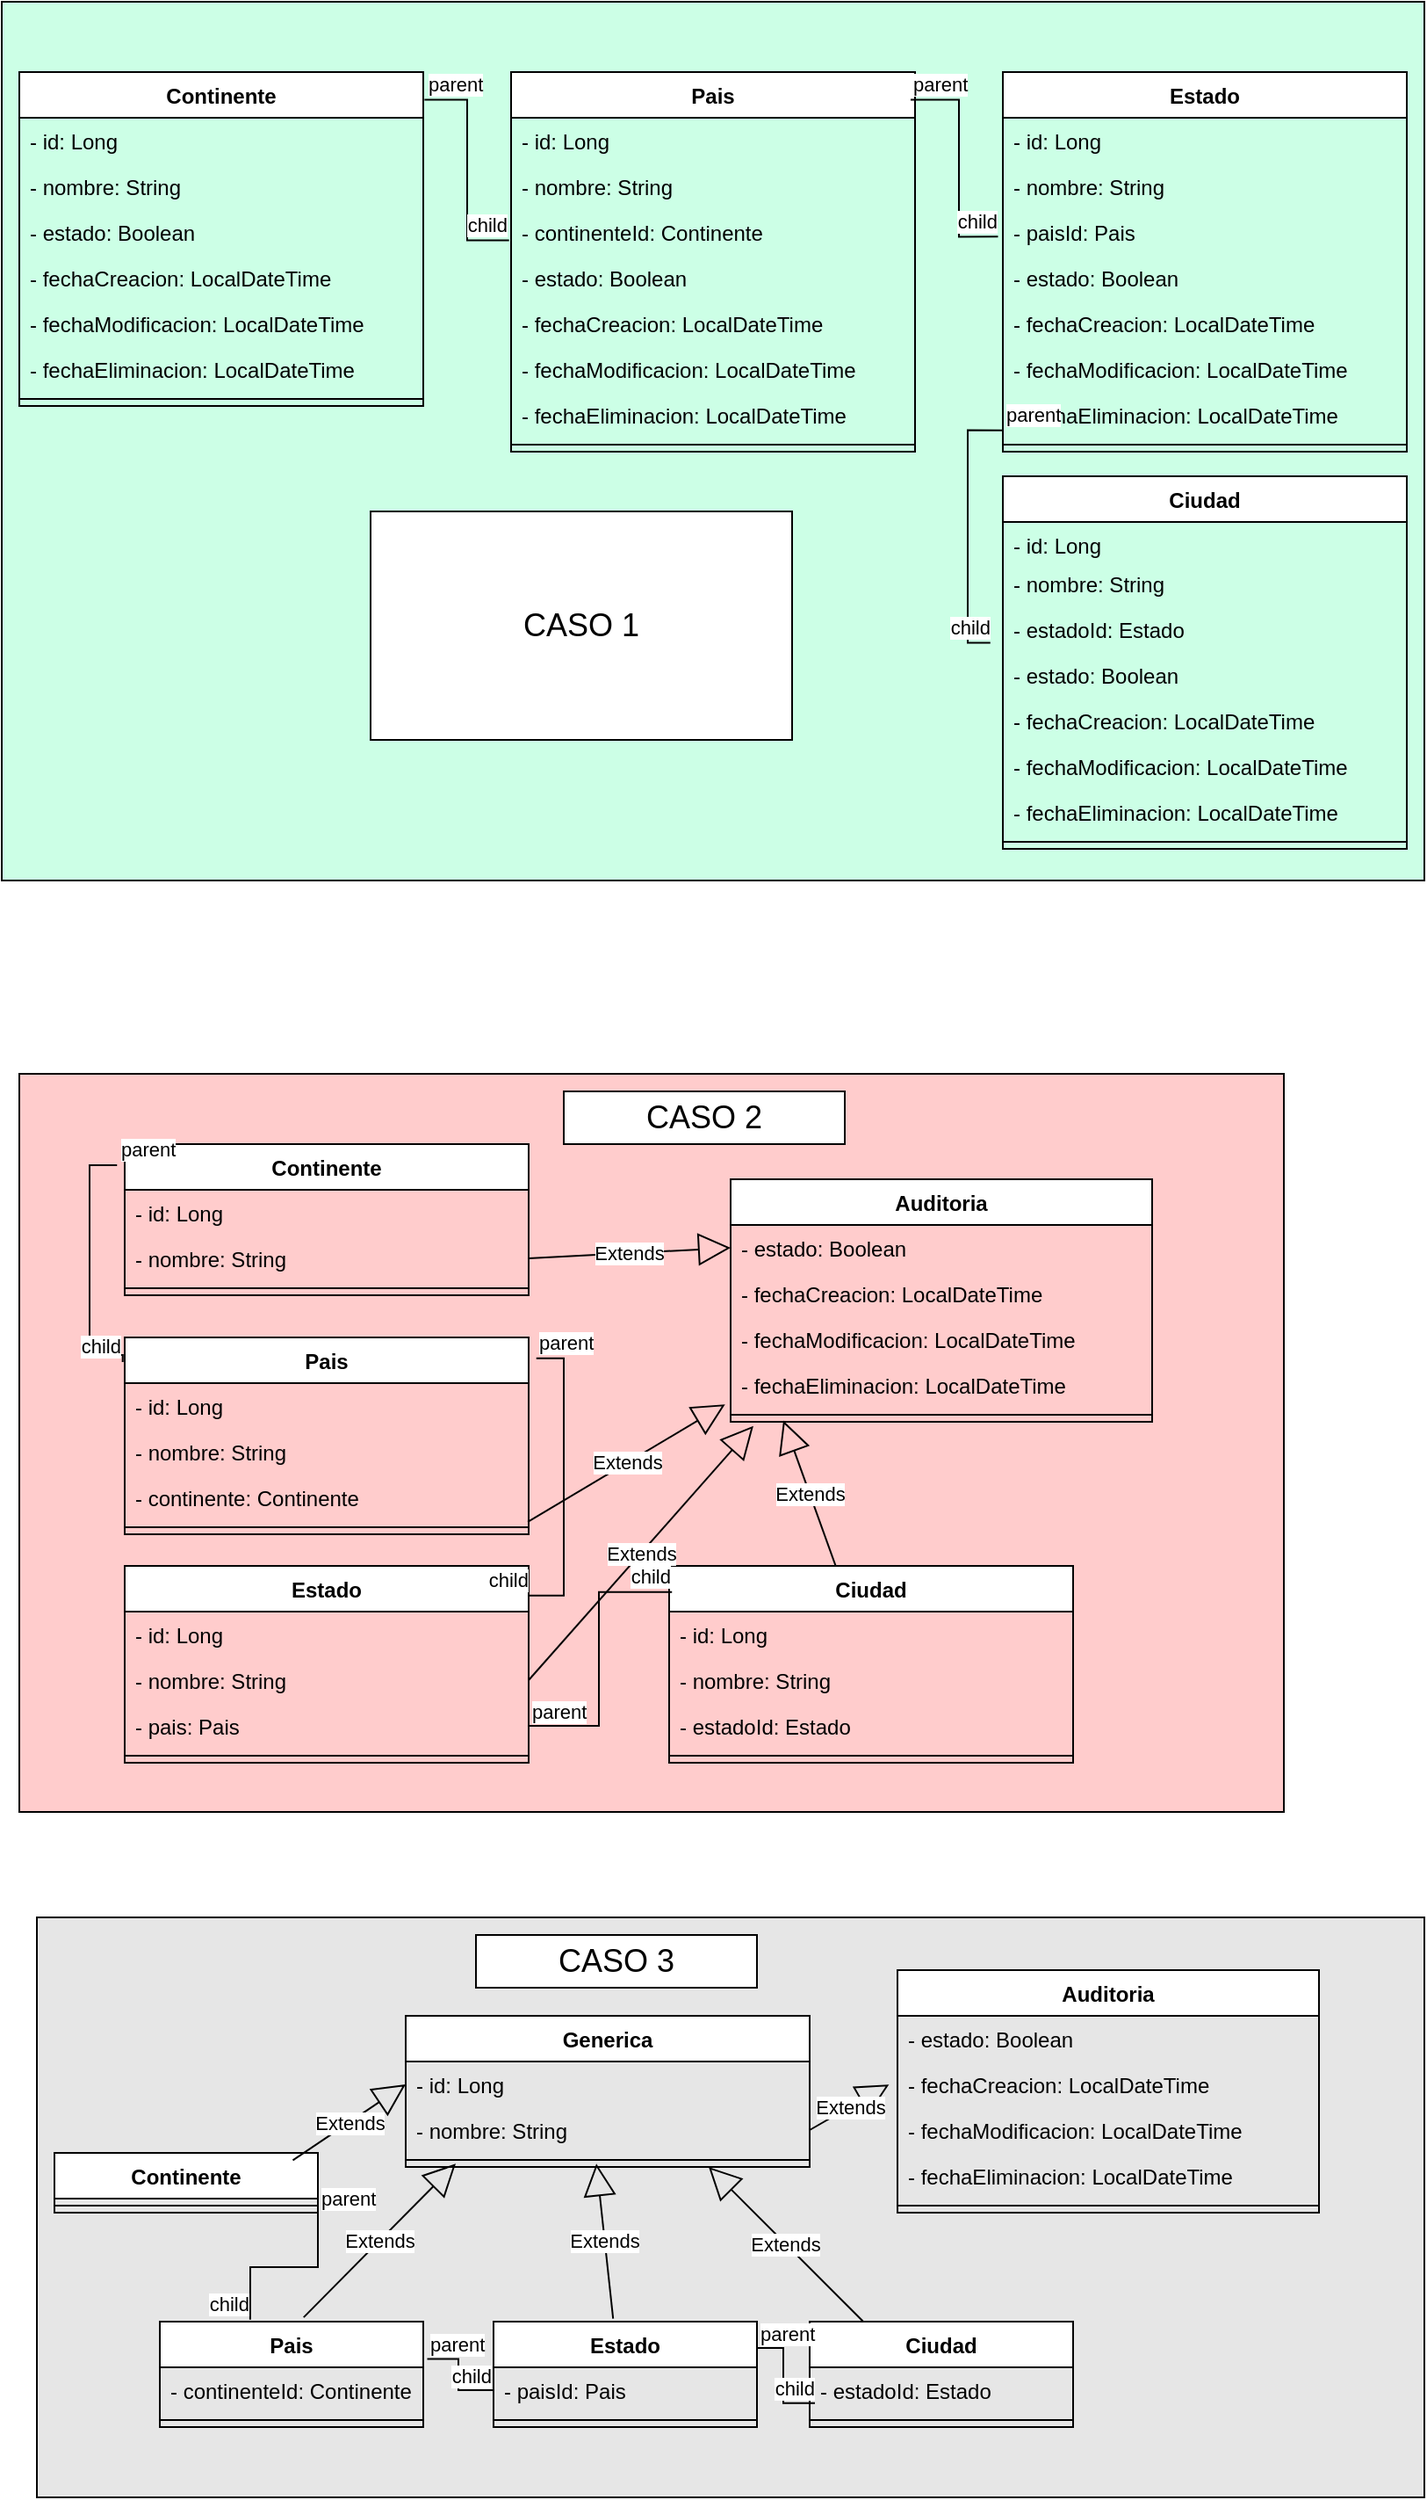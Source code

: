 <mxfile version="21.6.7" type="gitlab">
  <diagram name="Page-1" id="dUeGmHBjYkYLpgM7HRPr">
    <mxGraphModel dx="800" dy="349" grid="1" gridSize="10" guides="1" tooltips="1" connect="1" arrows="1" fold="1" page="1" pageScale="1" pageWidth="850" pageHeight="1100" math="0" shadow="0">
      <root>
        <mxCell id="0" />
        <mxCell id="1" parent="0" />
        <mxCell id="3Q9VjhLFoMXuuxBaP2ft-168" value="" style="rounded=0;whiteSpace=wrap;html=1;fillColor=#E6E6E6;" vertex="1" parent="1">
          <mxGeometry x="30" y="1110" width="790" height="330" as="geometry" />
        </mxCell>
        <mxCell id="3Q9VjhLFoMXuuxBaP2ft-135" value="" style="rounded=0;whiteSpace=wrap;html=1;fillColor=#FFCCCC;" vertex="1" parent="1">
          <mxGeometry x="20" y="630" width="720" height="420" as="geometry" />
        </mxCell>
        <mxCell id="3Q9VjhLFoMXuuxBaP2ft-73" value="" style="rounded=0;whiteSpace=wrap;html=1;fillColor=#CCFFE6;" vertex="1" parent="1">
          <mxGeometry x="10" y="20" width="810" height="500" as="geometry" />
        </mxCell>
        <mxCell id="3Q9VjhLFoMXuuxBaP2ft-2" value="Continente" style="swimlane;fontStyle=1;align=center;verticalAlign=top;childLayout=stackLayout;horizontal=1;startSize=26;horizontalStack=0;resizeParent=1;resizeParentMax=0;resizeLast=0;collapsible=1;marginBottom=0;whiteSpace=wrap;html=1;" vertex="1" parent="1">
          <mxGeometry x="20" y="60" width="230" height="190" as="geometry" />
        </mxCell>
        <mxCell id="3Q9VjhLFoMXuuxBaP2ft-32" value="- id: Long" style="text;strokeColor=none;fillColor=none;align=left;verticalAlign=top;spacingLeft=4;spacingRight=4;overflow=hidden;rotatable=0;points=[[0,0.5],[1,0.5]];portConstraint=eastwest;whiteSpace=wrap;html=1;" vertex="1" parent="3Q9VjhLFoMXuuxBaP2ft-2">
          <mxGeometry y="26" width="230" height="26" as="geometry" />
        </mxCell>
        <mxCell id="3Q9VjhLFoMXuuxBaP2ft-33" value="- nombre: String" style="text;strokeColor=none;fillColor=none;align=left;verticalAlign=top;spacingLeft=4;spacingRight=4;overflow=hidden;rotatable=0;points=[[0,0.5],[1,0.5]];portConstraint=eastwest;whiteSpace=wrap;html=1;" vertex="1" parent="3Q9VjhLFoMXuuxBaP2ft-2">
          <mxGeometry y="52" width="230" height="26" as="geometry" />
        </mxCell>
        <mxCell id="3Q9VjhLFoMXuuxBaP2ft-3" value="- estado: Boolean" style="text;strokeColor=none;fillColor=none;align=left;verticalAlign=top;spacingLeft=4;spacingRight=4;overflow=hidden;rotatable=0;points=[[0,0.5],[1,0.5]];portConstraint=eastwest;whiteSpace=wrap;html=1;" vertex="1" parent="3Q9VjhLFoMXuuxBaP2ft-2">
          <mxGeometry y="78" width="230" height="26" as="geometry" />
        </mxCell>
        <mxCell id="3Q9VjhLFoMXuuxBaP2ft-5" value="- fechaCreacion: LocalDateTime" style="text;strokeColor=none;fillColor=none;align=left;verticalAlign=top;spacingLeft=4;spacingRight=4;overflow=hidden;rotatable=0;points=[[0,0.5],[1,0.5]];portConstraint=eastwest;whiteSpace=wrap;html=1;" vertex="1" parent="3Q9VjhLFoMXuuxBaP2ft-2">
          <mxGeometry y="104" width="230" height="26" as="geometry" />
        </mxCell>
        <mxCell id="3Q9VjhLFoMXuuxBaP2ft-6" value="- fechaModificacion: LocalDateTime" style="text;strokeColor=none;fillColor=none;align=left;verticalAlign=top;spacingLeft=4;spacingRight=4;overflow=hidden;rotatable=0;points=[[0,0.5],[1,0.5]];portConstraint=eastwest;whiteSpace=wrap;html=1;" vertex="1" parent="3Q9VjhLFoMXuuxBaP2ft-2">
          <mxGeometry y="130" width="230" height="26" as="geometry" />
        </mxCell>
        <mxCell id="3Q9VjhLFoMXuuxBaP2ft-7" value="- fechaEliminacion: LocalDateTime" style="text;strokeColor=none;fillColor=none;align=left;verticalAlign=top;spacingLeft=4;spacingRight=4;overflow=hidden;rotatable=0;points=[[0,0.5],[1,0.5]];portConstraint=eastwest;whiteSpace=wrap;html=1;" vertex="1" parent="3Q9VjhLFoMXuuxBaP2ft-2">
          <mxGeometry y="156" width="230" height="26" as="geometry" />
        </mxCell>
        <mxCell id="3Q9VjhLFoMXuuxBaP2ft-4" value="" style="line;strokeWidth=1;fillColor=none;align=left;verticalAlign=middle;spacingTop=-1;spacingLeft=3;spacingRight=3;rotatable=0;labelPosition=right;points=[];portConstraint=eastwest;strokeColor=inherit;" vertex="1" parent="3Q9VjhLFoMXuuxBaP2ft-2">
          <mxGeometry y="182" width="230" height="8" as="geometry" />
        </mxCell>
        <mxCell id="3Q9VjhLFoMXuuxBaP2ft-8" value="Auditoria" style="swimlane;fontStyle=1;align=center;verticalAlign=top;childLayout=stackLayout;horizontal=1;startSize=26;horizontalStack=0;resizeParent=1;resizeParentMax=0;resizeLast=0;collapsible=1;marginBottom=0;whiteSpace=wrap;html=1;" vertex="1" parent="1">
          <mxGeometry x="425" y="690" width="240" height="138" as="geometry" />
        </mxCell>
        <mxCell id="3Q9VjhLFoMXuuxBaP2ft-9" value="- estado: Boolean" style="text;strokeColor=none;fillColor=none;align=left;verticalAlign=top;spacingLeft=4;spacingRight=4;overflow=hidden;rotatable=0;points=[[0,0.5],[1,0.5]];portConstraint=eastwest;whiteSpace=wrap;html=1;" vertex="1" parent="3Q9VjhLFoMXuuxBaP2ft-8">
          <mxGeometry y="26" width="240" height="26" as="geometry" />
        </mxCell>
        <mxCell id="3Q9VjhLFoMXuuxBaP2ft-10" value="- fechaCreacion: LocalDateTime" style="text;strokeColor=none;fillColor=none;align=left;verticalAlign=top;spacingLeft=4;spacingRight=4;overflow=hidden;rotatable=0;points=[[0,0.5],[1,0.5]];portConstraint=eastwest;whiteSpace=wrap;html=1;" vertex="1" parent="3Q9VjhLFoMXuuxBaP2ft-8">
          <mxGeometry y="52" width="240" height="26" as="geometry" />
        </mxCell>
        <mxCell id="3Q9VjhLFoMXuuxBaP2ft-11" value="- fechaModificacion: LocalDateTime" style="text;strokeColor=none;fillColor=none;align=left;verticalAlign=top;spacingLeft=4;spacingRight=4;overflow=hidden;rotatable=0;points=[[0,0.5],[1,0.5]];portConstraint=eastwest;whiteSpace=wrap;html=1;" vertex="1" parent="3Q9VjhLFoMXuuxBaP2ft-8">
          <mxGeometry y="78" width="240" height="26" as="geometry" />
        </mxCell>
        <mxCell id="3Q9VjhLFoMXuuxBaP2ft-12" value="- fechaEliminacion: LocalDateTime" style="text;strokeColor=none;fillColor=none;align=left;verticalAlign=top;spacingLeft=4;spacingRight=4;overflow=hidden;rotatable=0;points=[[0,0.5],[1,0.5]];portConstraint=eastwest;whiteSpace=wrap;html=1;" vertex="1" parent="3Q9VjhLFoMXuuxBaP2ft-8">
          <mxGeometry y="104" width="240" height="26" as="geometry" />
        </mxCell>
        <mxCell id="3Q9VjhLFoMXuuxBaP2ft-13" value="" style="line;strokeWidth=1;fillColor=none;align=left;verticalAlign=middle;spacingTop=-1;spacingLeft=3;spacingRight=3;rotatable=0;labelPosition=right;points=[];portConstraint=eastwest;strokeColor=inherit;" vertex="1" parent="3Q9VjhLFoMXuuxBaP2ft-8">
          <mxGeometry y="130" width="240" height="8" as="geometry" />
        </mxCell>
        <mxCell id="3Q9VjhLFoMXuuxBaP2ft-36" value="Pais" style="swimlane;fontStyle=1;align=center;verticalAlign=top;childLayout=stackLayout;horizontal=1;startSize=26;horizontalStack=0;resizeParent=1;resizeParentMax=0;resizeLast=0;collapsible=1;marginBottom=0;whiteSpace=wrap;html=1;" vertex="1" parent="1">
          <mxGeometry x="300" y="60" width="230" height="216" as="geometry" />
        </mxCell>
        <mxCell id="3Q9VjhLFoMXuuxBaP2ft-37" value="- id: Long" style="text;strokeColor=none;fillColor=none;align=left;verticalAlign=top;spacingLeft=4;spacingRight=4;overflow=hidden;rotatable=0;points=[[0,0.5],[1,0.5]];portConstraint=eastwest;whiteSpace=wrap;html=1;" vertex="1" parent="3Q9VjhLFoMXuuxBaP2ft-36">
          <mxGeometry y="26" width="230" height="26" as="geometry" />
        </mxCell>
        <mxCell id="3Q9VjhLFoMXuuxBaP2ft-38" value="- nombre: String" style="text;strokeColor=none;fillColor=none;align=left;verticalAlign=top;spacingLeft=4;spacingRight=4;overflow=hidden;rotatable=0;points=[[0,0.5],[1,0.5]];portConstraint=eastwest;whiteSpace=wrap;html=1;" vertex="1" parent="3Q9VjhLFoMXuuxBaP2ft-36">
          <mxGeometry y="52" width="230" height="26" as="geometry" />
        </mxCell>
        <mxCell id="3Q9VjhLFoMXuuxBaP2ft-52" value="- continenteId: Continente" style="text;strokeColor=none;fillColor=none;align=left;verticalAlign=top;spacingLeft=4;spacingRight=4;overflow=hidden;rotatable=0;points=[[0,0.5],[1,0.5]];portConstraint=eastwest;whiteSpace=wrap;html=1;" vertex="1" parent="3Q9VjhLFoMXuuxBaP2ft-36">
          <mxGeometry y="78" width="230" height="26" as="geometry" />
        </mxCell>
        <mxCell id="3Q9VjhLFoMXuuxBaP2ft-39" value="- estado: Boolean" style="text;strokeColor=none;fillColor=none;align=left;verticalAlign=top;spacingLeft=4;spacingRight=4;overflow=hidden;rotatable=0;points=[[0,0.5],[1,0.5]];portConstraint=eastwest;whiteSpace=wrap;html=1;" vertex="1" parent="3Q9VjhLFoMXuuxBaP2ft-36">
          <mxGeometry y="104" width="230" height="26" as="geometry" />
        </mxCell>
        <mxCell id="3Q9VjhLFoMXuuxBaP2ft-40" value="- fechaCreacion: LocalDateTime" style="text;strokeColor=none;fillColor=none;align=left;verticalAlign=top;spacingLeft=4;spacingRight=4;overflow=hidden;rotatable=0;points=[[0,0.5],[1,0.5]];portConstraint=eastwest;whiteSpace=wrap;html=1;" vertex="1" parent="3Q9VjhLFoMXuuxBaP2ft-36">
          <mxGeometry y="130" width="230" height="26" as="geometry" />
        </mxCell>
        <mxCell id="3Q9VjhLFoMXuuxBaP2ft-41" value="- fechaModificacion: LocalDateTime" style="text;strokeColor=none;fillColor=none;align=left;verticalAlign=top;spacingLeft=4;spacingRight=4;overflow=hidden;rotatable=0;points=[[0,0.5],[1,0.5]];portConstraint=eastwest;whiteSpace=wrap;html=1;" vertex="1" parent="3Q9VjhLFoMXuuxBaP2ft-36">
          <mxGeometry y="156" width="230" height="26" as="geometry" />
        </mxCell>
        <mxCell id="3Q9VjhLFoMXuuxBaP2ft-42" value="- fechaEliminacion: LocalDateTime" style="text;strokeColor=none;fillColor=none;align=left;verticalAlign=top;spacingLeft=4;spacingRight=4;overflow=hidden;rotatable=0;points=[[0,0.5],[1,0.5]];portConstraint=eastwest;whiteSpace=wrap;html=1;" vertex="1" parent="3Q9VjhLFoMXuuxBaP2ft-36">
          <mxGeometry y="182" width="230" height="26" as="geometry" />
        </mxCell>
        <mxCell id="3Q9VjhLFoMXuuxBaP2ft-43" value="" style="line;strokeWidth=1;fillColor=none;align=left;verticalAlign=middle;spacingTop=-1;spacingLeft=3;spacingRight=3;rotatable=0;labelPosition=right;points=[];portConstraint=eastwest;strokeColor=inherit;" vertex="1" parent="3Q9VjhLFoMXuuxBaP2ft-36">
          <mxGeometry y="208" width="230" height="8" as="geometry" />
        </mxCell>
        <mxCell id="3Q9VjhLFoMXuuxBaP2ft-54" value="Estado" style="swimlane;fontStyle=1;align=center;verticalAlign=top;childLayout=stackLayout;horizontal=1;startSize=26;horizontalStack=0;resizeParent=1;resizeParentMax=0;resizeLast=0;collapsible=1;marginBottom=0;whiteSpace=wrap;html=1;" vertex="1" parent="1">
          <mxGeometry x="580" y="60" width="230" height="216" as="geometry" />
        </mxCell>
        <mxCell id="3Q9VjhLFoMXuuxBaP2ft-55" value="- id: Long" style="text;strokeColor=none;fillColor=none;align=left;verticalAlign=top;spacingLeft=4;spacingRight=4;overflow=hidden;rotatable=0;points=[[0,0.5],[1,0.5]];portConstraint=eastwest;whiteSpace=wrap;html=1;" vertex="1" parent="3Q9VjhLFoMXuuxBaP2ft-54">
          <mxGeometry y="26" width="230" height="26" as="geometry" />
        </mxCell>
        <mxCell id="3Q9VjhLFoMXuuxBaP2ft-56" value="- nombre: String" style="text;strokeColor=none;fillColor=none;align=left;verticalAlign=top;spacingLeft=4;spacingRight=4;overflow=hidden;rotatable=0;points=[[0,0.5],[1,0.5]];portConstraint=eastwest;whiteSpace=wrap;html=1;" vertex="1" parent="3Q9VjhLFoMXuuxBaP2ft-54">
          <mxGeometry y="52" width="230" height="26" as="geometry" />
        </mxCell>
        <mxCell id="3Q9VjhLFoMXuuxBaP2ft-57" value="- paisId: Pais" style="text;strokeColor=none;fillColor=none;align=left;verticalAlign=top;spacingLeft=4;spacingRight=4;overflow=hidden;rotatable=0;points=[[0,0.5],[1,0.5]];portConstraint=eastwest;whiteSpace=wrap;html=1;" vertex="1" parent="3Q9VjhLFoMXuuxBaP2ft-54">
          <mxGeometry y="78" width="230" height="26" as="geometry" />
        </mxCell>
        <mxCell id="3Q9VjhLFoMXuuxBaP2ft-58" value="- estado: Boolean" style="text;strokeColor=none;fillColor=none;align=left;verticalAlign=top;spacingLeft=4;spacingRight=4;overflow=hidden;rotatable=0;points=[[0,0.5],[1,0.5]];portConstraint=eastwest;whiteSpace=wrap;html=1;" vertex="1" parent="3Q9VjhLFoMXuuxBaP2ft-54">
          <mxGeometry y="104" width="230" height="26" as="geometry" />
        </mxCell>
        <mxCell id="3Q9VjhLFoMXuuxBaP2ft-59" value="- fechaCreacion: LocalDateTime" style="text;strokeColor=none;fillColor=none;align=left;verticalAlign=top;spacingLeft=4;spacingRight=4;overflow=hidden;rotatable=0;points=[[0,0.5],[1,0.5]];portConstraint=eastwest;whiteSpace=wrap;html=1;" vertex="1" parent="3Q9VjhLFoMXuuxBaP2ft-54">
          <mxGeometry y="130" width="230" height="26" as="geometry" />
        </mxCell>
        <mxCell id="3Q9VjhLFoMXuuxBaP2ft-60" value="- fechaModificacion: LocalDateTime" style="text;strokeColor=none;fillColor=none;align=left;verticalAlign=top;spacingLeft=4;spacingRight=4;overflow=hidden;rotatable=0;points=[[0,0.5],[1,0.5]];portConstraint=eastwest;whiteSpace=wrap;html=1;" vertex="1" parent="3Q9VjhLFoMXuuxBaP2ft-54">
          <mxGeometry y="156" width="230" height="26" as="geometry" />
        </mxCell>
        <mxCell id="3Q9VjhLFoMXuuxBaP2ft-61" value="- fechaEliminacion: LocalDateTime" style="text;strokeColor=none;fillColor=none;align=left;verticalAlign=top;spacingLeft=4;spacingRight=4;overflow=hidden;rotatable=0;points=[[0,0.5],[1,0.5]];portConstraint=eastwest;whiteSpace=wrap;html=1;" vertex="1" parent="3Q9VjhLFoMXuuxBaP2ft-54">
          <mxGeometry y="182" width="230" height="26" as="geometry" />
        </mxCell>
        <mxCell id="3Q9VjhLFoMXuuxBaP2ft-62" value="" style="line;strokeWidth=1;fillColor=none;align=left;verticalAlign=middle;spacingTop=-1;spacingLeft=3;spacingRight=3;rotatable=0;labelPosition=right;points=[];portConstraint=eastwest;strokeColor=inherit;" vertex="1" parent="3Q9VjhLFoMXuuxBaP2ft-54">
          <mxGeometry y="208" width="230" height="8" as="geometry" />
        </mxCell>
        <mxCell id="3Q9VjhLFoMXuuxBaP2ft-63" value="Ciudad" style="swimlane;fontStyle=1;align=center;verticalAlign=top;childLayout=stackLayout;horizontal=1;startSize=26;horizontalStack=0;resizeParent=1;resizeParentMax=0;resizeLast=0;collapsible=1;marginBottom=0;whiteSpace=wrap;html=1;" vertex="1" parent="1">
          <mxGeometry x="580" y="290" width="230" height="212" as="geometry" />
        </mxCell>
        <mxCell id="3Q9VjhLFoMXuuxBaP2ft-64" value="- id: Long" style="text;strokeColor=none;fillColor=none;align=left;verticalAlign=top;spacingLeft=4;spacingRight=4;overflow=hidden;rotatable=0;points=[[0,0.5],[1,0.5]];portConstraint=eastwest;whiteSpace=wrap;html=1;" vertex="1" parent="3Q9VjhLFoMXuuxBaP2ft-63">
          <mxGeometry y="26" width="230" height="22" as="geometry" />
        </mxCell>
        <mxCell id="3Q9VjhLFoMXuuxBaP2ft-65" value="- nombre: String" style="text;strokeColor=none;fillColor=none;align=left;verticalAlign=top;spacingLeft=4;spacingRight=4;overflow=hidden;rotatable=0;points=[[0,0.5],[1,0.5]];portConstraint=eastwest;whiteSpace=wrap;html=1;" vertex="1" parent="3Q9VjhLFoMXuuxBaP2ft-63">
          <mxGeometry y="48" width="230" height="26" as="geometry" />
        </mxCell>
        <mxCell id="3Q9VjhLFoMXuuxBaP2ft-66" value="- estadoId: Estado" style="text;strokeColor=none;fillColor=none;align=left;verticalAlign=top;spacingLeft=4;spacingRight=4;overflow=hidden;rotatable=0;points=[[0,0.5],[1,0.5]];portConstraint=eastwest;whiteSpace=wrap;html=1;" vertex="1" parent="3Q9VjhLFoMXuuxBaP2ft-63">
          <mxGeometry y="74" width="230" height="26" as="geometry" />
        </mxCell>
        <mxCell id="3Q9VjhLFoMXuuxBaP2ft-67" value="- estado: Boolean" style="text;strokeColor=none;fillColor=none;align=left;verticalAlign=top;spacingLeft=4;spacingRight=4;overflow=hidden;rotatable=0;points=[[0,0.5],[1,0.5]];portConstraint=eastwest;whiteSpace=wrap;html=1;" vertex="1" parent="3Q9VjhLFoMXuuxBaP2ft-63">
          <mxGeometry y="100" width="230" height="26" as="geometry" />
        </mxCell>
        <mxCell id="3Q9VjhLFoMXuuxBaP2ft-68" value="- fechaCreacion: LocalDateTime" style="text;strokeColor=none;fillColor=none;align=left;verticalAlign=top;spacingLeft=4;spacingRight=4;overflow=hidden;rotatable=0;points=[[0,0.5],[1,0.5]];portConstraint=eastwest;whiteSpace=wrap;html=1;" vertex="1" parent="3Q9VjhLFoMXuuxBaP2ft-63">
          <mxGeometry y="126" width="230" height="26" as="geometry" />
        </mxCell>
        <mxCell id="3Q9VjhLFoMXuuxBaP2ft-69" value="- fechaModificacion: LocalDateTime" style="text;strokeColor=none;fillColor=none;align=left;verticalAlign=top;spacingLeft=4;spacingRight=4;overflow=hidden;rotatable=0;points=[[0,0.5],[1,0.5]];portConstraint=eastwest;whiteSpace=wrap;html=1;" vertex="1" parent="3Q9VjhLFoMXuuxBaP2ft-63">
          <mxGeometry y="152" width="230" height="26" as="geometry" />
        </mxCell>
        <mxCell id="3Q9VjhLFoMXuuxBaP2ft-70" value="- fechaEliminacion: LocalDateTime" style="text;strokeColor=none;fillColor=none;align=left;verticalAlign=top;spacingLeft=4;spacingRight=4;overflow=hidden;rotatable=0;points=[[0,0.5],[1,0.5]];portConstraint=eastwest;whiteSpace=wrap;html=1;" vertex="1" parent="3Q9VjhLFoMXuuxBaP2ft-63">
          <mxGeometry y="178" width="230" height="26" as="geometry" />
        </mxCell>
        <mxCell id="3Q9VjhLFoMXuuxBaP2ft-71" value="" style="line;strokeWidth=1;fillColor=none;align=left;verticalAlign=middle;spacingTop=-1;spacingLeft=3;spacingRight=3;rotatable=0;labelPosition=right;points=[];portConstraint=eastwest;strokeColor=inherit;" vertex="1" parent="3Q9VjhLFoMXuuxBaP2ft-63">
          <mxGeometry y="204" width="230" height="8" as="geometry" />
        </mxCell>
        <mxCell id="3Q9VjhLFoMXuuxBaP2ft-72" value="&lt;font style=&quot;font-size: 18px;&quot;&gt;CASO 1&lt;/font&gt;" style="rounded=0;whiteSpace=wrap;html=1;" vertex="1" parent="1">
          <mxGeometry x="220" y="310" width="240" height="130" as="geometry" />
        </mxCell>
        <mxCell id="3Q9VjhLFoMXuuxBaP2ft-74" value="" style="endArrow=none;html=1;edgeStyle=orthogonalEdgeStyle;rounded=0;entryX=-0.005;entryY=0.681;entryDx=0;entryDy=0;entryPerimeter=0;exitX=1.003;exitY=0.083;exitDx=0;exitDy=0;exitPerimeter=0;" edge="1" parent="1" source="3Q9VjhLFoMXuuxBaP2ft-2" target="3Q9VjhLFoMXuuxBaP2ft-52">
          <mxGeometry relative="1" as="geometry">
            <mxPoint x="290" y="137" as="sourcePoint" />
            <mxPoint x="440" y="137.05" as="targetPoint" />
          </mxGeometry>
        </mxCell>
        <mxCell id="3Q9VjhLFoMXuuxBaP2ft-75" value="parent" style="edgeLabel;resizable=0;html=1;align=left;verticalAlign=bottom;" connectable="0" vertex="1" parent="3Q9VjhLFoMXuuxBaP2ft-74">
          <mxGeometry x="-1" relative="1" as="geometry" />
        </mxCell>
        <mxCell id="3Q9VjhLFoMXuuxBaP2ft-76" value="child" style="edgeLabel;resizable=0;html=1;align=right;verticalAlign=bottom;" connectable="0" vertex="1" parent="3Q9VjhLFoMXuuxBaP2ft-74">
          <mxGeometry x="1" relative="1" as="geometry" />
        </mxCell>
        <mxCell id="3Q9VjhLFoMXuuxBaP2ft-77" value="" style="endArrow=none;html=1;edgeStyle=orthogonalEdgeStyle;rounded=0;entryX=-0.012;entryY=0.602;entryDx=0;entryDy=0;entryPerimeter=0;exitX=0.989;exitY=0.073;exitDx=0;exitDy=0;exitPerimeter=0;" edge="1" parent="1" source="3Q9VjhLFoMXuuxBaP2ft-36" target="3Q9VjhLFoMXuuxBaP2ft-57">
          <mxGeometry relative="1" as="geometry">
            <mxPoint x="550" y="100" as="sourcePoint" />
            <mxPoint x="578" y="180" as="targetPoint" />
          </mxGeometry>
        </mxCell>
        <mxCell id="3Q9VjhLFoMXuuxBaP2ft-78" value="parent" style="edgeLabel;resizable=0;html=1;align=left;verticalAlign=bottom;" connectable="0" vertex="1" parent="3Q9VjhLFoMXuuxBaP2ft-77">
          <mxGeometry x="-1" relative="1" as="geometry" />
        </mxCell>
        <mxCell id="3Q9VjhLFoMXuuxBaP2ft-79" value="child" style="edgeLabel;resizable=0;html=1;align=right;verticalAlign=bottom;" connectable="0" vertex="1" parent="3Q9VjhLFoMXuuxBaP2ft-77">
          <mxGeometry x="1" relative="1" as="geometry" />
        </mxCell>
        <mxCell id="3Q9VjhLFoMXuuxBaP2ft-80" value="" style="endArrow=none;html=1;edgeStyle=orthogonalEdgeStyle;rounded=0;entryX=-0.031;entryY=0.796;entryDx=0;entryDy=0;entryPerimeter=0;exitX=0;exitY=0.839;exitDx=0;exitDy=0;exitPerimeter=0;" edge="1" parent="1" source="3Q9VjhLFoMXuuxBaP2ft-61" target="3Q9VjhLFoMXuuxBaP2ft-66">
          <mxGeometry relative="1" as="geometry">
            <mxPoint x="557" y="86" as="sourcePoint" />
            <mxPoint x="587" y="164" as="targetPoint" />
            <Array as="points">
              <mxPoint x="560" y="264" />
              <mxPoint x="560" y="385" />
            </Array>
          </mxGeometry>
        </mxCell>
        <mxCell id="3Q9VjhLFoMXuuxBaP2ft-81" value="parent" style="edgeLabel;resizable=0;html=1;align=left;verticalAlign=bottom;" connectable="0" vertex="1" parent="3Q9VjhLFoMXuuxBaP2ft-80">
          <mxGeometry x="-1" relative="1" as="geometry" />
        </mxCell>
        <mxCell id="3Q9VjhLFoMXuuxBaP2ft-82" value="child" style="edgeLabel;resizable=0;html=1;align=right;verticalAlign=bottom;" connectable="0" vertex="1" parent="3Q9VjhLFoMXuuxBaP2ft-80">
          <mxGeometry x="1" relative="1" as="geometry" />
        </mxCell>
        <mxCell id="3Q9VjhLFoMXuuxBaP2ft-92" value="Continente" style="swimlane;fontStyle=1;align=center;verticalAlign=top;childLayout=stackLayout;horizontal=1;startSize=26;horizontalStack=0;resizeParent=1;resizeParentMax=0;resizeLast=0;collapsible=1;marginBottom=0;whiteSpace=wrap;html=1;" vertex="1" parent="1">
          <mxGeometry x="80" y="670" width="230" height="86" as="geometry" />
        </mxCell>
        <mxCell id="3Q9VjhLFoMXuuxBaP2ft-93" value="- id: Long" style="text;strokeColor=none;fillColor=none;align=left;verticalAlign=top;spacingLeft=4;spacingRight=4;overflow=hidden;rotatable=0;points=[[0,0.5],[1,0.5]];portConstraint=eastwest;whiteSpace=wrap;html=1;" vertex="1" parent="3Q9VjhLFoMXuuxBaP2ft-92">
          <mxGeometry y="26" width="230" height="26" as="geometry" />
        </mxCell>
        <mxCell id="3Q9VjhLFoMXuuxBaP2ft-94" value="- nombre: String" style="text;strokeColor=none;fillColor=none;align=left;verticalAlign=top;spacingLeft=4;spacingRight=4;overflow=hidden;rotatable=0;points=[[0,0.5],[1,0.5]];portConstraint=eastwest;whiteSpace=wrap;html=1;" vertex="1" parent="3Q9VjhLFoMXuuxBaP2ft-92">
          <mxGeometry y="52" width="230" height="26" as="geometry" />
        </mxCell>
        <mxCell id="3Q9VjhLFoMXuuxBaP2ft-100" value="" style="line;strokeWidth=1;fillColor=none;align=left;verticalAlign=middle;spacingTop=-1;spacingLeft=3;spacingRight=3;rotatable=0;labelPosition=right;points=[];portConstraint=eastwest;strokeColor=inherit;" vertex="1" parent="3Q9VjhLFoMXuuxBaP2ft-92">
          <mxGeometry y="78" width="230" height="8" as="geometry" />
        </mxCell>
        <mxCell id="3Q9VjhLFoMXuuxBaP2ft-101" value="Ciudad" style="swimlane;fontStyle=1;align=center;verticalAlign=top;childLayout=stackLayout;horizontal=1;startSize=26;horizontalStack=0;resizeParent=1;resizeParentMax=0;resizeLast=0;collapsible=1;marginBottom=0;whiteSpace=wrap;html=1;" vertex="1" parent="1">
          <mxGeometry x="390" y="910" width="230" height="112" as="geometry" />
        </mxCell>
        <mxCell id="3Q9VjhLFoMXuuxBaP2ft-102" value="- id: Long" style="text;strokeColor=none;fillColor=none;align=left;verticalAlign=top;spacingLeft=4;spacingRight=4;overflow=hidden;rotatable=0;points=[[0,0.5],[1,0.5]];portConstraint=eastwest;whiteSpace=wrap;html=1;" vertex="1" parent="3Q9VjhLFoMXuuxBaP2ft-101">
          <mxGeometry y="26" width="230" height="26" as="geometry" />
        </mxCell>
        <mxCell id="3Q9VjhLFoMXuuxBaP2ft-103" value="- nombre: String" style="text;strokeColor=none;fillColor=none;align=left;verticalAlign=top;spacingLeft=4;spacingRight=4;overflow=hidden;rotatable=0;points=[[0,0.5],[1,0.5]];portConstraint=eastwest;whiteSpace=wrap;html=1;" vertex="1" parent="3Q9VjhLFoMXuuxBaP2ft-101">
          <mxGeometry y="52" width="230" height="26" as="geometry" />
        </mxCell>
        <mxCell id="3Q9VjhLFoMXuuxBaP2ft-104" value="- estadoId: Estado" style="text;strokeColor=none;fillColor=none;align=left;verticalAlign=top;spacingLeft=4;spacingRight=4;overflow=hidden;rotatable=0;points=[[0,0.5],[1,0.5]];portConstraint=eastwest;whiteSpace=wrap;html=1;" vertex="1" parent="3Q9VjhLFoMXuuxBaP2ft-101">
          <mxGeometry y="78" width="230" height="26" as="geometry" />
        </mxCell>
        <mxCell id="3Q9VjhLFoMXuuxBaP2ft-105" value="" style="line;strokeWidth=1;fillColor=none;align=left;verticalAlign=middle;spacingTop=-1;spacingLeft=3;spacingRight=3;rotatable=0;labelPosition=right;points=[];portConstraint=eastwest;strokeColor=inherit;" vertex="1" parent="3Q9VjhLFoMXuuxBaP2ft-101">
          <mxGeometry y="104" width="230" height="8" as="geometry" />
        </mxCell>
        <mxCell id="3Q9VjhLFoMXuuxBaP2ft-106" value="Pais" style="swimlane;fontStyle=1;align=center;verticalAlign=top;childLayout=stackLayout;horizontal=1;startSize=26;horizontalStack=0;resizeParent=1;resizeParentMax=0;resizeLast=0;collapsible=1;marginBottom=0;whiteSpace=wrap;html=1;" vertex="1" parent="1">
          <mxGeometry x="80" y="780" width="230" height="112" as="geometry" />
        </mxCell>
        <mxCell id="3Q9VjhLFoMXuuxBaP2ft-107" value="- id: Long" style="text;strokeColor=none;fillColor=none;align=left;verticalAlign=top;spacingLeft=4;spacingRight=4;overflow=hidden;rotatable=0;points=[[0,0.5],[1,0.5]];portConstraint=eastwest;whiteSpace=wrap;html=1;" vertex="1" parent="3Q9VjhLFoMXuuxBaP2ft-106">
          <mxGeometry y="26" width="230" height="26" as="geometry" />
        </mxCell>
        <mxCell id="3Q9VjhLFoMXuuxBaP2ft-108" value="- nombre: String" style="text;strokeColor=none;fillColor=none;align=left;verticalAlign=top;spacingLeft=4;spacingRight=4;overflow=hidden;rotatable=0;points=[[0,0.5],[1,0.5]];portConstraint=eastwest;whiteSpace=wrap;html=1;" vertex="1" parent="3Q9VjhLFoMXuuxBaP2ft-106">
          <mxGeometry y="52" width="230" height="26" as="geometry" />
        </mxCell>
        <mxCell id="3Q9VjhLFoMXuuxBaP2ft-109" value="- continente: Continente" style="text;strokeColor=none;fillColor=none;align=left;verticalAlign=top;spacingLeft=4;spacingRight=4;overflow=hidden;rotatable=0;points=[[0,0.5],[1,0.5]];portConstraint=eastwest;whiteSpace=wrap;html=1;" vertex="1" parent="3Q9VjhLFoMXuuxBaP2ft-106">
          <mxGeometry y="78" width="230" height="26" as="geometry" />
        </mxCell>
        <mxCell id="3Q9VjhLFoMXuuxBaP2ft-110" value="" style="line;strokeWidth=1;fillColor=none;align=left;verticalAlign=middle;spacingTop=-1;spacingLeft=3;spacingRight=3;rotatable=0;labelPosition=right;points=[];portConstraint=eastwest;strokeColor=inherit;" vertex="1" parent="3Q9VjhLFoMXuuxBaP2ft-106">
          <mxGeometry y="104" width="230" height="8" as="geometry" />
        </mxCell>
        <mxCell id="3Q9VjhLFoMXuuxBaP2ft-111" value="Estado" style="swimlane;fontStyle=1;align=center;verticalAlign=top;childLayout=stackLayout;horizontal=1;startSize=26;horizontalStack=0;resizeParent=1;resizeParentMax=0;resizeLast=0;collapsible=1;marginBottom=0;whiteSpace=wrap;html=1;" vertex="1" parent="1">
          <mxGeometry x="80" y="910" width="230" height="112" as="geometry" />
        </mxCell>
        <mxCell id="3Q9VjhLFoMXuuxBaP2ft-112" value="- id: Long" style="text;strokeColor=none;fillColor=none;align=left;verticalAlign=top;spacingLeft=4;spacingRight=4;overflow=hidden;rotatable=0;points=[[0,0.5],[1,0.5]];portConstraint=eastwest;whiteSpace=wrap;html=1;" vertex="1" parent="3Q9VjhLFoMXuuxBaP2ft-111">
          <mxGeometry y="26" width="230" height="26" as="geometry" />
        </mxCell>
        <mxCell id="3Q9VjhLFoMXuuxBaP2ft-113" value="- nombre: String" style="text;strokeColor=none;fillColor=none;align=left;verticalAlign=top;spacingLeft=4;spacingRight=4;overflow=hidden;rotatable=0;points=[[0,0.5],[1,0.5]];portConstraint=eastwest;whiteSpace=wrap;html=1;" vertex="1" parent="3Q9VjhLFoMXuuxBaP2ft-111">
          <mxGeometry y="52" width="230" height="26" as="geometry" />
        </mxCell>
        <mxCell id="3Q9VjhLFoMXuuxBaP2ft-114" value="- pais: Pais" style="text;strokeColor=none;fillColor=none;align=left;verticalAlign=top;spacingLeft=4;spacingRight=4;overflow=hidden;rotatable=0;points=[[0,0.5],[1,0.5]];portConstraint=eastwest;whiteSpace=wrap;html=1;" vertex="1" parent="3Q9VjhLFoMXuuxBaP2ft-111">
          <mxGeometry y="78" width="230" height="26" as="geometry" />
        </mxCell>
        <mxCell id="3Q9VjhLFoMXuuxBaP2ft-115" value="" style="line;strokeWidth=1;fillColor=none;align=left;verticalAlign=middle;spacingTop=-1;spacingLeft=3;spacingRight=3;rotatable=0;labelPosition=right;points=[];portConstraint=eastwest;strokeColor=inherit;" vertex="1" parent="3Q9VjhLFoMXuuxBaP2ft-111">
          <mxGeometry y="104" width="230" height="8" as="geometry" />
        </mxCell>
        <mxCell id="3Q9VjhLFoMXuuxBaP2ft-122" value="" style="endArrow=none;html=1;edgeStyle=orthogonalEdgeStyle;rounded=0;exitX=-0.019;exitY=0.139;exitDx=0;exitDy=0;exitPerimeter=0;entryX=-0.005;entryY=0.125;entryDx=0;entryDy=0;entryPerimeter=0;" edge="1" parent="1" source="3Q9VjhLFoMXuuxBaP2ft-92" target="3Q9VjhLFoMXuuxBaP2ft-106">
          <mxGeometry relative="1" as="geometry">
            <mxPoint x="180" y="800" as="sourcePoint" />
            <mxPoint x="340" y="800" as="targetPoint" />
            <Array as="points">
              <mxPoint x="60" y="682" />
              <mxPoint x="60" y="790" />
              <mxPoint x="79" y="790" />
            </Array>
          </mxGeometry>
        </mxCell>
        <mxCell id="3Q9VjhLFoMXuuxBaP2ft-123" value="parent" style="edgeLabel;resizable=0;html=1;align=left;verticalAlign=bottom;" connectable="0" vertex="1" parent="3Q9VjhLFoMXuuxBaP2ft-122">
          <mxGeometry x="-1" relative="1" as="geometry" />
        </mxCell>
        <mxCell id="3Q9VjhLFoMXuuxBaP2ft-124" value="child" style="edgeLabel;resizable=0;html=1;align=right;verticalAlign=bottom;" connectable="0" vertex="1" parent="3Q9VjhLFoMXuuxBaP2ft-122">
          <mxGeometry x="1" relative="1" as="geometry" />
        </mxCell>
        <mxCell id="3Q9VjhLFoMXuuxBaP2ft-125" value="" style="endArrow=none;html=1;edgeStyle=orthogonalEdgeStyle;rounded=0;entryX=1;entryY=0.151;entryDx=0;entryDy=0;entryPerimeter=0;exitX=1.019;exitY=0.106;exitDx=0;exitDy=0;exitPerimeter=0;" edge="1" parent="1" source="3Q9VjhLFoMXuuxBaP2ft-106" target="3Q9VjhLFoMXuuxBaP2ft-111">
          <mxGeometry relative="1" as="geometry">
            <mxPoint x="180" y="800" as="sourcePoint" />
            <mxPoint x="340" y="800" as="targetPoint" />
            <Array as="points">
              <mxPoint x="330" y="792" />
              <mxPoint x="330" y="927" />
            </Array>
          </mxGeometry>
        </mxCell>
        <mxCell id="3Q9VjhLFoMXuuxBaP2ft-126" value="parent" style="edgeLabel;resizable=0;html=1;align=left;verticalAlign=bottom;" connectable="0" vertex="1" parent="3Q9VjhLFoMXuuxBaP2ft-125">
          <mxGeometry x="-1" relative="1" as="geometry" />
        </mxCell>
        <mxCell id="3Q9VjhLFoMXuuxBaP2ft-127" value="child" style="edgeLabel;resizable=0;html=1;align=right;verticalAlign=bottom;" connectable="0" vertex="1" parent="3Q9VjhLFoMXuuxBaP2ft-125">
          <mxGeometry x="1" relative="1" as="geometry" />
        </mxCell>
        <mxCell id="3Q9VjhLFoMXuuxBaP2ft-128" value="" style="endArrow=none;html=1;edgeStyle=orthogonalEdgeStyle;rounded=0;entryX=0.007;entryY=0.133;entryDx=0;entryDy=0;entryPerimeter=0;exitX=1;exitY=0.5;exitDx=0;exitDy=0;" edge="1" parent="1" source="3Q9VjhLFoMXuuxBaP2ft-114" target="3Q9VjhLFoMXuuxBaP2ft-101">
          <mxGeometry relative="1" as="geometry">
            <mxPoint x="310" y="1060" as="sourcePoint" />
            <mxPoint x="250" y="910" as="targetPoint" />
          </mxGeometry>
        </mxCell>
        <mxCell id="3Q9VjhLFoMXuuxBaP2ft-129" value="parent" style="edgeLabel;resizable=0;html=1;align=left;verticalAlign=bottom;" connectable="0" vertex="1" parent="3Q9VjhLFoMXuuxBaP2ft-128">
          <mxGeometry x="-1" relative="1" as="geometry" />
        </mxCell>
        <mxCell id="3Q9VjhLFoMXuuxBaP2ft-130" value="child" style="edgeLabel;resizable=0;html=1;align=right;verticalAlign=bottom;" connectable="0" vertex="1" parent="3Q9VjhLFoMXuuxBaP2ft-128">
          <mxGeometry x="1" relative="1" as="geometry" />
        </mxCell>
        <mxCell id="3Q9VjhLFoMXuuxBaP2ft-131" value="Extends" style="endArrow=block;endSize=16;endFill=0;html=1;rounded=0;exitX=1;exitY=0.5;exitDx=0;exitDy=0;entryX=0;entryY=0.5;entryDx=0;entryDy=0;" edge="1" parent="1" source="3Q9VjhLFoMXuuxBaP2ft-94" target="3Q9VjhLFoMXuuxBaP2ft-9">
          <mxGeometry width="160" relative="1" as="geometry">
            <mxPoint x="240" y="840" as="sourcePoint" />
            <mxPoint x="400" y="840" as="targetPoint" />
          </mxGeometry>
        </mxCell>
        <mxCell id="3Q9VjhLFoMXuuxBaP2ft-132" value="Extends" style="endArrow=block;endSize=16;endFill=0;html=1;rounded=0;exitX=0.998;exitY=1.038;exitDx=0;exitDy=0;exitPerimeter=0;entryX=-0.013;entryY=0.926;entryDx=0;entryDy=0;entryPerimeter=0;" edge="1" parent="1" source="3Q9VjhLFoMXuuxBaP2ft-109" target="3Q9VjhLFoMXuuxBaP2ft-12">
          <mxGeometry width="160" relative="1" as="geometry">
            <mxPoint x="240" y="840" as="sourcePoint" />
            <mxPoint x="400" y="840" as="targetPoint" />
          </mxGeometry>
        </mxCell>
        <mxCell id="3Q9VjhLFoMXuuxBaP2ft-133" value="Extends" style="endArrow=block;endSize=16;endFill=0;html=1;rounded=0;entryX=0.125;entryY=0.913;entryDx=0;entryDy=0;entryPerimeter=0;" edge="1" parent="1" source="3Q9VjhLFoMXuuxBaP2ft-101" target="3Q9VjhLFoMXuuxBaP2ft-13">
          <mxGeometry width="160" relative="1" as="geometry">
            <mxPoint x="240" y="840" as="sourcePoint" />
            <mxPoint x="400" y="840" as="targetPoint" />
          </mxGeometry>
        </mxCell>
        <mxCell id="3Q9VjhLFoMXuuxBaP2ft-134" value="Extends" style="endArrow=block;endSize=16;endFill=0;html=1;rounded=0;exitX=1;exitY=0.5;exitDx=0;exitDy=0;entryX=0.054;entryY=1.298;entryDx=0;entryDy=0;entryPerimeter=0;" edge="1" parent="1" source="3Q9VjhLFoMXuuxBaP2ft-113" target="3Q9VjhLFoMXuuxBaP2ft-13">
          <mxGeometry width="160" relative="1" as="geometry">
            <mxPoint x="240" y="840" as="sourcePoint" />
            <mxPoint x="400" y="840" as="targetPoint" />
          </mxGeometry>
        </mxCell>
        <mxCell id="3Q9VjhLFoMXuuxBaP2ft-136" value="&lt;font style=&quot;font-size: 18px;&quot;&gt;CASO 2&lt;/font&gt;" style="rounded=0;whiteSpace=wrap;html=1;" vertex="1" parent="1">
          <mxGeometry x="330" y="640" width="160" height="30" as="geometry" />
        </mxCell>
        <mxCell id="3Q9VjhLFoMXuuxBaP2ft-137" value="&lt;font style=&quot;font-size: 18px;&quot;&gt;CASO 3&lt;/font&gt;" style="rounded=0;whiteSpace=wrap;html=1;" vertex="1" parent="1">
          <mxGeometry x="280" y="1120" width="160" height="30" as="geometry" />
        </mxCell>
        <mxCell id="3Q9VjhLFoMXuuxBaP2ft-138" value="Auditoria" style="swimlane;fontStyle=1;align=center;verticalAlign=top;childLayout=stackLayout;horizontal=1;startSize=26;horizontalStack=0;resizeParent=1;resizeParentMax=0;resizeLast=0;collapsible=1;marginBottom=0;whiteSpace=wrap;html=1;" vertex="1" parent="1">
          <mxGeometry x="520" y="1140" width="240" height="138" as="geometry" />
        </mxCell>
        <mxCell id="3Q9VjhLFoMXuuxBaP2ft-139" value="- estado: Boolean" style="text;strokeColor=none;fillColor=none;align=left;verticalAlign=top;spacingLeft=4;spacingRight=4;overflow=hidden;rotatable=0;points=[[0,0.5],[1,0.5]];portConstraint=eastwest;whiteSpace=wrap;html=1;" vertex="1" parent="3Q9VjhLFoMXuuxBaP2ft-138">
          <mxGeometry y="26" width="240" height="26" as="geometry" />
        </mxCell>
        <mxCell id="3Q9VjhLFoMXuuxBaP2ft-140" value="- fechaCreacion: LocalDateTime" style="text;strokeColor=none;fillColor=none;align=left;verticalAlign=top;spacingLeft=4;spacingRight=4;overflow=hidden;rotatable=0;points=[[0,0.5],[1,0.5]];portConstraint=eastwest;whiteSpace=wrap;html=1;" vertex="1" parent="3Q9VjhLFoMXuuxBaP2ft-138">
          <mxGeometry y="52" width="240" height="26" as="geometry" />
        </mxCell>
        <mxCell id="3Q9VjhLFoMXuuxBaP2ft-141" value="- fechaModificacion: LocalDateTime" style="text;strokeColor=none;fillColor=none;align=left;verticalAlign=top;spacingLeft=4;spacingRight=4;overflow=hidden;rotatable=0;points=[[0,0.5],[1,0.5]];portConstraint=eastwest;whiteSpace=wrap;html=1;" vertex="1" parent="3Q9VjhLFoMXuuxBaP2ft-138">
          <mxGeometry y="78" width="240" height="26" as="geometry" />
        </mxCell>
        <mxCell id="3Q9VjhLFoMXuuxBaP2ft-142" value="- fechaEliminacion: LocalDateTime" style="text;strokeColor=none;fillColor=none;align=left;verticalAlign=top;spacingLeft=4;spacingRight=4;overflow=hidden;rotatable=0;points=[[0,0.5],[1,0.5]];portConstraint=eastwest;whiteSpace=wrap;html=1;" vertex="1" parent="3Q9VjhLFoMXuuxBaP2ft-138">
          <mxGeometry y="104" width="240" height="26" as="geometry" />
        </mxCell>
        <mxCell id="3Q9VjhLFoMXuuxBaP2ft-143" value="" style="line;strokeWidth=1;fillColor=none;align=left;verticalAlign=middle;spacingTop=-1;spacingLeft=3;spacingRight=3;rotatable=0;labelPosition=right;points=[];portConstraint=eastwest;strokeColor=inherit;" vertex="1" parent="3Q9VjhLFoMXuuxBaP2ft-138">
          <mxGeometry y="130" width="240" height="8" as="geometry" />
        </mxCell>
        <mxCell id="3Q9VjhLFoMXuuxBaP2ft-144" value="Generica" style="swimlane;fontStyle=1;align=center;verticalAlign=top;childLayout=stackLayout;horizontal=1;startSize=26;horizontalStack=0;resizeParent=1;resizeParentMax=0;resizeLast=0;collapsible=1;marginBottom=0;whiteSpace=wrap;html=1;" vertex="1" parent="1">
          <mxGeometry x="240" y="1166" width="230" height="86" as="geometry" />
        </mxCell>
        <mxCell id="3Q9VjhLFoMXuuxBaP2ft-145" value="- id: Long" style="text;strokeColor=none;fillColor=none;align=left;verticalAlign=top;spacingLeft=4;spacingRight=4;overflow=hidden;rotatable=0;points=[[0,0.5],[1,0.5]];portConstraint=eastwest;whiteSpace=wrap;html=1;" vertex="1" parent="3Q9VjhLFoMXuuxBaP2ft-144">
          <mxGeometry y="26" width="230" height="26" as="geometry" />
        </mxCell>
        <mxCell id="3Q9VjhLFoMXuuxBaP2ft-146" value="- nombre: String" style="text;strokeColor=none;fillColor=none;align=left;verticalAlign=top;spacingLeft=4;spacingRight=4;overflow=hidden;rotatable=0;points=[[0,0.5],[1,0.5]];portConstraint=eastwest;whiteSpace=wrap;html=1;" vertex="1" parent="3Q9VjhLFoMXuuxBaP2ft-144">
          <mxGeometry y="52" width="230" height="26" as="geometry" />
        </mxCell>
        <mxCell id="3Q9VjhLFoMXuuxBaP2ft-147" value="" style="line;strokeWidth=1;fillColor=none;align=left;verticalAlign=middle;spacingTop=-1;spacingLeft=3;spacingRight=3;rotatable=0;labelPosition=right;points=[];portConstraint=eastwest;strokeColor=inherit;" vertex="1" parent="3Q9VjhLFoMXuuxBaP2ft-144">
          <mxGeometry y="78" width="230" height="8" as="geometry" />
        </mxCell>
        <mxCell id="3Q9VjhLFoMXuuxBaP2ft-148" value="Extends" style="endArrow=block;endSize=16;endFill=0;html=1;rounded=0;entryX=-0.02;entryY=0.504;entryDx=0;entryDy=0;entryPerimeter=0;exitX=1;exitY=0.5;exitDx=0;exitDy=0;" edge="1" parent="1" source="3Q9VjhLFoMXuuxBaP2ft-146" target="3Q9VjhLFoMXuuxBaP2ft-140">
          <mxGeometry width="160" relative="1" as="geometry">
            <mxPoint x="290" y="1130" as="sourcePoint" />
            <mxPoint x="450" y="1130" as="targetPoint" />
          </mxGeometry>
        </mxCell>
        <mxCell id="3Q9VjhLFoMXuuxBaP2ft-149" value="Pais" style="swimlane;fontStyle=1;align=center;verticalAlign=top;childLayout=stackLayout;horizontal=1;startSize=26;horizontalStack=0;resizeParent=1;resizeParentMax=0;resizeLast=0;collapsible=1;marginBottom=0;whiteSpace=wrap;html=1;" vertex="1" parent="1">
          <mxGeometry x="100" y="1340" width="150" height="60" as="geometry" />
        </mxCell>
        <mxCell id="3Q9VjhLFoMXuuxBaP2ft-151" value="- continenteId: Continente" style="text;strokeColor=none;fillColor=none;align=left;verticalAlign=top;spacingLeft=4;spacingRight=4;overflow=hidden;rotatable=0;points=[[0,0.5],[1,0.5]];portConstraint=eastwest;whiteSpace=wrap;html=1;" vertex="1" parent="3Q9VjhLFoMXuuxBaP2ft-149">
          <mxGeometry y="26" width="150" height="26" as="geometry" />
        </mxCell>
        <mxCell id="3Q9VjhLFoMXuuxBaP2ft-152" value="" style="line;strokeWidth=1;fillColor=none;align=left;verticalAlign=middle;spacingTop=-1;spacingLeft=3;spacingRight=3;rotatable=0;labelPosition=right;points=[];portConstraint=eastwest;strokeColor=inherit;" vertex="1" parent="3Q9VjhLFoMXuuxBaP2ft-149">
          <mxGeometry y="52" width="150" height="8" as="geometry" />
        </mxCell>
        <mxCell id="3Q9VjhLFoMXuuxBaP2ft-153" value="Estado" style="swimlane;fontStyle=1;align=center;verticalAlign=top;childLayout=stackLayout;horizontal=1;startSize=26;horizontalStack=0;resizeParent=1;resizeParentMax=0;resizeLast=0;collapsible=1;marginBottom=0;whiteSpace=wrap;html=1;" vertex="1" parent="1">
          <mxGeometry x="290" y="1340" width="150" height="60" as="geometry" />
        </mxCell>
        <mxCell id="3Q9VjhLFoMXuuxBaP2ft-154" value="- paisId: Pais" style="text;strokeColor=none;fillColor=none;align=left;verticalAlign=top;spacingLeft=4;spacingRight=4;overflow=hidden;rotatable=0;points=[[0,0.5],[1,0.5]];portConstraint=eastwest;whiteSpace=wrap;html=1;" vertex="1" parent="3Q9VjhLFoMXuuxBaP2ft-153">
          <mxGeometry y="26" width="150" height="26" as="geometry" />
        </mxCell>
        <mxCell id="3Q9VjhLFoMXuuxBaP2ft-155" value="" style="line;strokeWidth=1;fillColor=none;align=left;verticalAlign=middle;spacingTop=-1;spacingLeft=3;spacingRight=3;rotatable=0;labelPosition=right;points=[];portConstraint=eastwest;strokeColor=inherit;" vertex="1" parent="3Q9VjhLFoMXuuxBaP2ft-153">
          <mxGeometry y="52" width="150" height="8" as="geometry" />
        </mxCell>
        <mxCell id="3Q9VjhLFoMXuuxBaP2ft-156" value="Ciudad" style="swimlane;fontStyle=1;align=center;verticalAlign=top;childLayout=stackLayout;horizontal=1;startSize=26;horizontalStack=0;resizeParent=1;resizeParentMax=0;resizeLast=0;collapsible=1;marginBottom=0;whiteSpace=wrap;html=1;" vertex="1" parent="1">
          <mxGeometry x="470" y="1340" width="150" height="60" as="geometry" />
        </mxCell>
        <mxCell id="3Q9VjhLFoMXuuxBaP2ft-157" value="- estadoId: Estado" style="text;strokeColor=none;fillColor=none;align=left;verticalAlign=top;spacingLeft=4;spacingRight=4;overflow=hidden;rotatable=0;points=[[0,0.5],[1,0.5]];portConstraint=eastwest;whiteSpace=wrap;html=1;" vertex="1" parent="3Q9VjhLFoMXuuxBaP2ft-156">
          <mxGeometry y="26" width="150" height="26" as="geometry" />
        </mxCell>
        <mxCell id="3Q9VjhLFoMXuuxBaP2ft-158" value="" style="line;strokeWidth=1;fillColor=none;align=left;verticalAlign=middle;spacingTop=-1;spacingLeft=3;spacingRight=3;rotatable=0;labelPosition=right;points=[];portConstraint=eastwest;strokeColor=inherit;" vertex="1" parent="3Q9VjhLFoMXuuxBaP2ft-156">
          <mxGeometry y="52" width="150" height="8" as="geometry" />
        </mxCell>
        <mxCell id="3Q9VjhLFoMXuuxBaP2ft-159" value="" style="endArrow=none;html=1;edgeStyle=orthogonalEdgeStyle;rounded=0;exitX=1.015;exitY=0.354;exitDx=0;exitDy=0;exitPerimeter=0;entryX=0;entryY=0.5;entryDx=0;entryDy=0;" edge="1" parent="1" source="3Q9VjhLFoMXuuxBaP2ft-149" target="3Q9VjhLFoMXuuxBaP2ft-154">
          <mxGeometry relative="1" as="geometry">
            <mxPoint x="250" y="1270" as="sourcePoint" />
            <mxPoint x="410" y="1270" as="targetPoint" />
          </mxGeometry>
        </mxCell>
        <mxCell id="3Q9VjhLFoMXuuxBaP2ft-160" value="parent" style="edgeLabel;resizable=0;html=1;align=left;verticalAlign=bottom;" connectable="0" vertex="1" parent="3Q9VjhLFoMXuuxBaP2ft-159">
          <mxGeometry x="-1" relative="1" as="geometry" />
        </mxCell>
        <mxCell id="3Q9VjhLFoMXuuxBaP2ft-161" value="child" style="edgeLabel;resizable=0;html=1;align=right;verticalAlign=bottom;" connectable="0" vertex="1" parent="3Q9VjhLFoMXuuxBaP2ft-159">
          <mxGeometry x="1" relative="1" as="geometry" />
        </mxCell>
        <mxCell id="3Q9VjhLFoMXuuxBaP2ft-162" value="" style="endArrow=none;html=1;edgeStyle=orthogonalEdgeStyle;rounded=0;exitX=1;exitY=0.25;exitDx=0;exitDy=0;entryX=0.02;entryY=0.785;entryDx=0;entryDy=0;entryPerimeter=0;" edge="1" parent="1" source="3Q9VjhLFoMXuuxBaP2ft-153" target="3Q9VjhLFoMXuuxBaP2ft-157">
          <mxGeometry relative="1" as="geometry">
            <mxPoint x="250" y="1270" as="sourcePoint" />
            <mxPoint x="410" y="1270" as="targetPoint" />
          </mxGeometry>
        </mxCell>
        <mxCell id="3Q9VjhLFoMXuuxBaP2ft-163" value="parent" style="edgeLabel;resizable=0;html=1;align=left;verticalAlign=bottom;" connectable="0" vertex="1" parent="3Q9VjhLFoMXuuxBaP2ft-162">
          <mxGeometry x="-1" relative="1" as="geometry" />
        </mxCell>
        <mxCell id="3Q9VjhLFoMXuuxBaP2ft-164" value="child" style="edgeLabel;resizable=0;html=1;align=right;verticalAlign=bottom;" connectable="0" vertex="1" parent="3Q9VjhLFoMXuuxBaP2ft-162">
          <mxGeometry x="1" relative="1" as="geometry" />
        </mxCell>
        <mxCell id="3Q9VjhLFoMXuuxBaP2ft-165" value="Extends" style="endArrow=block;endSize=16;endFill=0;html=1;rounded=0;exitX=0.546;exitY=-0.041;exitDx=0;exitDy=0;exitPerimeter=0;entryX=0.124;entryY=0.764;entryDx=0;entryDy=0;entryPerimeter=0;" edge="1" parent="1" source="3Q9VjhLFoMXuuxBaP2ft-149" target="3Q9VjhLFoMXuuxBaP2ft-147">
          <mxGeometry width="160" relative="1" as="geometry">
            <mxPoint x="250" y="1270" as="sourcePoint" />
            <mxPoint x="410" y="1270" as="targetPoint" />
          </mxGeometry>
        </mxCell>
        <mxCell id="3Q9VjhLFoMXuuxBaP2ft-166" value="Extends" style="endArrow=block;endSize=16;endFill=0;html=1;rounded=0;exitX=0.454;exitY=-0.029;exitDx=0;exitDy=0;exitPerimeter=0;entryX=0.472;entryY=0.764;entryDx=0;entryDy=0;entryPerimeter=0;" edge="1" parent="1" source="3Q9VjhLFoMXuuxBaP2ft-153" target="3Q9VjhLFoMXuuxBaP2ft-147">
          <mxGeometry width="160" relative="1" as="geometry">
            <mxPoint x="250" y="1270" as="sourcePoint" />
            <mxPoint x="410" y="1270" as="targetPoint" />
          </mxGeometry>
        </mxCell>
        <mxCell id="3Q9VjhLFoMXuuxBaP2ft-167" value="Extends" style="endArrow=block;endSize=16;endFill=0;html=1;rounded=0;exitX=0.202;exitY=-0.004;exitDx=0;exitDy=0;exitPerimeter=0;entryX=0.75;entryY=1;entryDx=0;entryDy=0;" edge="1" parent="1" source="3Q9VjhLFoMXuuxBaP2ft-156" target="3Q9VjhLFoMXuuxBaP2ft-144">
          <mxGeometry width="160" relative="1" as="geometry">
            <mxPoint x="250" y="1270" as="sourcePoint" />
            <mxPoint x="410" y="1270" as="targetPoint" />
          </mxGeometry>
        </mxCell>
        <mxCell id="3Q9VjhLFoMXuuxBaP2ft-169" value="Continente" style="swimlane;fontStyle=1;align=center;verticalAlign=top;childLayout=stackLayout;horizontal=1;startSize=26;horizontalStack=0;resizeParent=1;resizeParentMax=0;resizeLast=0;collapsible=1;marginBottom=0;whiteSpace=wrap;html=1;" vertex="1" parent="1">
          <mxGeometry x="40" y="1244" width="150" height="34" as="geometry" />
        </mxCell>
        <mxCell id="3Q9VjhLFoMXuuxBaP2ft-171" value="" style="line;strokeWidth=1;fillColor=none;align=left;verticalAlign=middle;spacingTop=-1;spacingLeft=3;spacingRight=3;rotatable=0;labelPosition=right;points=[];portConstraint=eastwest;strokeColor=inherit;" vertex="1" parent="3Q9VjhLFoMXuuxBaP2ft-169">
          <mxGeometry y="26" width="150" height="8" as="geometry" />
        </mxCell>
        <mxCell id="3Q9VjhLFoMXuuxBaP2ft-176" value="Extends" style="endArrow=block;endSize=16;endFill=0;html=1;rounded=0;entryX=0;entryY=0.5;entryDx=0;entryDy=0;exitX=0.905;exitY=0.122;exitDx=0;exitDy=0;exitPerimeter=0;" edge="1" parent="1" source="3Q9VjhLFoMXuuxBaP2ft-169" target="3Q9VjhLFoMXuuxBaP2ft-145">
          <mxGeometry width="160" relative="1" as="geometry">
            <mxPoint x="190" y="1274.64" as="sourcePoint" />
            <mxPoint x="350" y="1274.64" as="targetPoint" />
          </mxGeometry>
        </mxCell>
        <mxCell id="3Q9VjhLFoMXuuxBaP2ft-177" value="" style="endArrow=none;html=1;edgeStyle=orthogonalEdgeStyle;rounded=0;exitX=1;exitY=1;exitDx=0;exitDy=0;entryX=0.343;entryY=-0.019;entryDx=0;entryDy=0;entryPerimeter=0;" edge="1" parent="1" source="3Q9VjhLFoMXuuxBaP2ft-169" target="3Q9VjhLFoMXuuxBaP2ft-149">
          <mxGeometry relative="1" as="geometry">
            <mxPoint x="360" y="1260" as="sourcePoint" />
            <mxPoint x="520" y="1260" as="targetPoint" />
          </mxGeometry>
        </mxCell>
        <mxCell id="3Q9VjhLFoMXuuxBaP2ft-178" value="parent" style="edgeLabel;resizable=0;html=1;align=left;verticalAlign=bottom;" connectable="0" vertex="1" parent="3Q9VjhLFoMXuuxBaP2ft-177">
          <mxGeometry x="-1" relative="1" as="geometry" />
        </mxCell>
        <mxCell id="3Q9VjhLFoMXuuxBaP2ft-179" value="child" style="edgeLabel;resizable=0;html=1;align=right;verticalAlign=bottom;" connectable="0" vertex="1" parent="3Q9VjhLFoMXuuxBaP2ft-177">
          <mxGeometry x="1" relative="1" as="geometry" />
        </mxCell>
      </root>
    </mxGraphModel>
  </diagram>
</mxfile>
